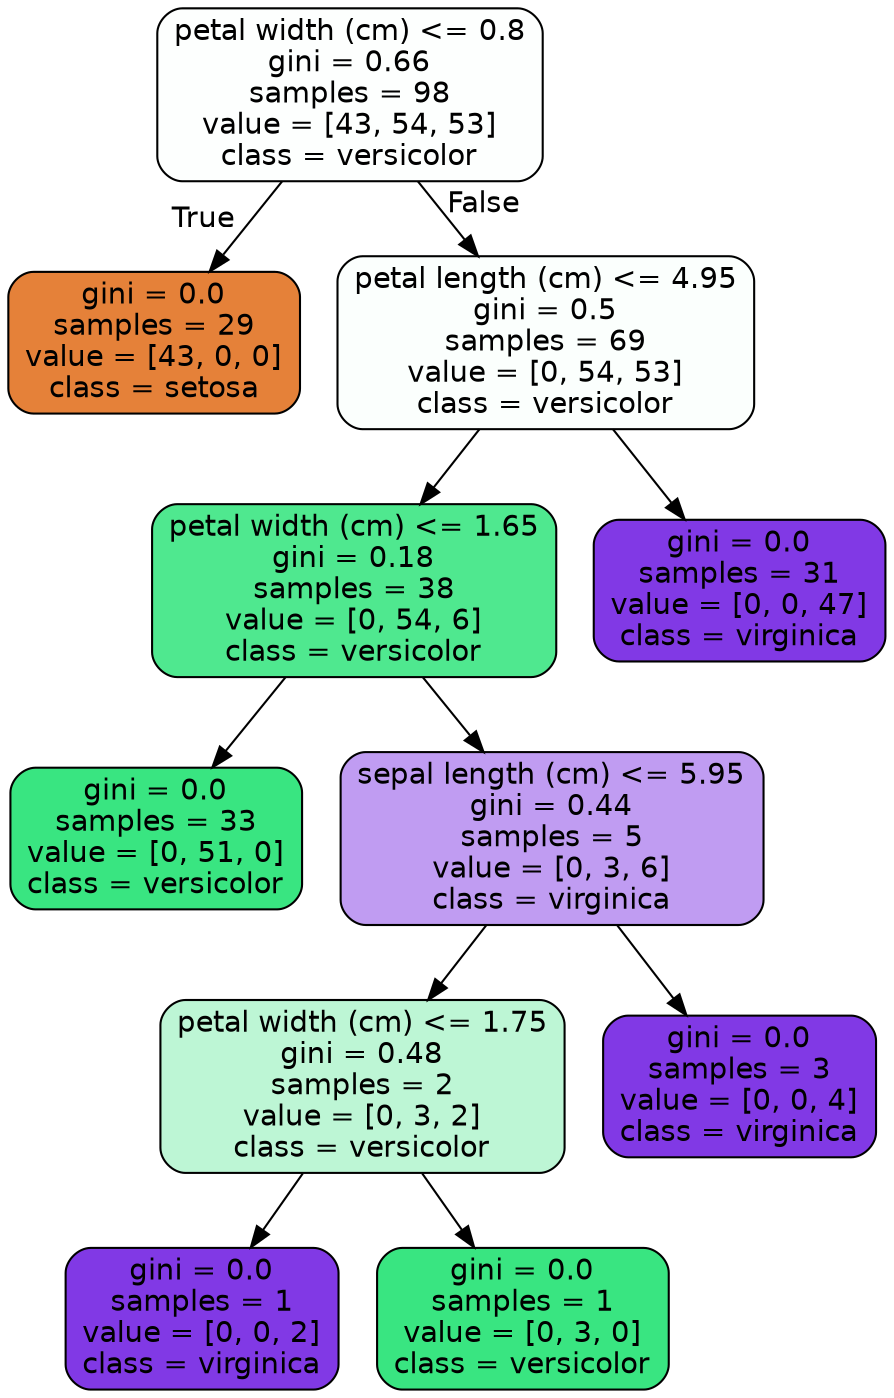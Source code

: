 digraph Tree {
node [shape=box, style="filled, rounded", color="black", fontname="helvetica"] ;
edge [fontname="helvetica"] ;
0 [label="petal width (cm) <= 0.8\ngini = 0.66\nsamples = 98\nvalue = [43, 54, 53]\nclass = versicolor", fillcolor="#fdfffe"] ;
1 [label="gini = 0.0\nsamples = 29\nvalue = [43, 0, 0]\nclass = setosa", fillcolor="#e58139"] ;
0 -> 1 [labeldistance=2.5, labelangle=45, headlabel="True"] ;
2 [label="petal length (cm) <= 4.95\ngini = 0.5\nsamples = 69\nvalue = [0, 54, 53]\nclass = versicolor", fillcolor="#fbfffd"] ;
0 -> 2 [labeldistance=2.5, labelangle=-45, headlabel="False"] ;
3 [label="petal width (cm) <= 1.65\ngini = 0.18\nsamples = 38\nvalue = [0, 54, 6]\nclass = versicolor", fillcolor="#4fe88f"] ;
2 -> 3 ;
4 [label="gini = 0.0\nsamples = 33\nvalue = [0, 51, 0]\nclass = versicolor", fillcolor="#39e581"] ;
3 -> 4 ;
5 [label="sepal length (cm) <= 5.95\ngini = 0.44\nsamples = 5\nvalue = [0, 3, 6]\nclass = virginica", fillcolor="#c09cf2"] ;
3 -> 5 ;
6 [label="petal width (cm) <= 1.75\ngini = 0.48\nsamples = 2\nvalue = [0, 3, 2]\nclass = versicolor", fillcolor="#bdf6d5"] ;
5 -> 6 ;
7 [label="gini = 0.0\nsamples = 1\nvalue = [0, 0, 2]\nclass = virginica", fillcolor="#8139e5"] ;
6 -> 7 ;
8 [label="gini = 0.0\nsamples = 1\nvalue = [0, 3, 0]\nclass = versicolor", fillcolor="#39e581"] ;
6 -> 8 ;
9 [label="gini = 0.0\nsamples = 3\nvalue = [0, 0, 4]\nclass = virginica", fillcolor="#8139e5"] ;
5 -> 9 ;
10 [label="gini = 0.0\nsamples = 31\nvalue = [0, 0, 47]\nclass = virginica", fillcolor="#8139e5"] ;
2 -> 10 ;
}